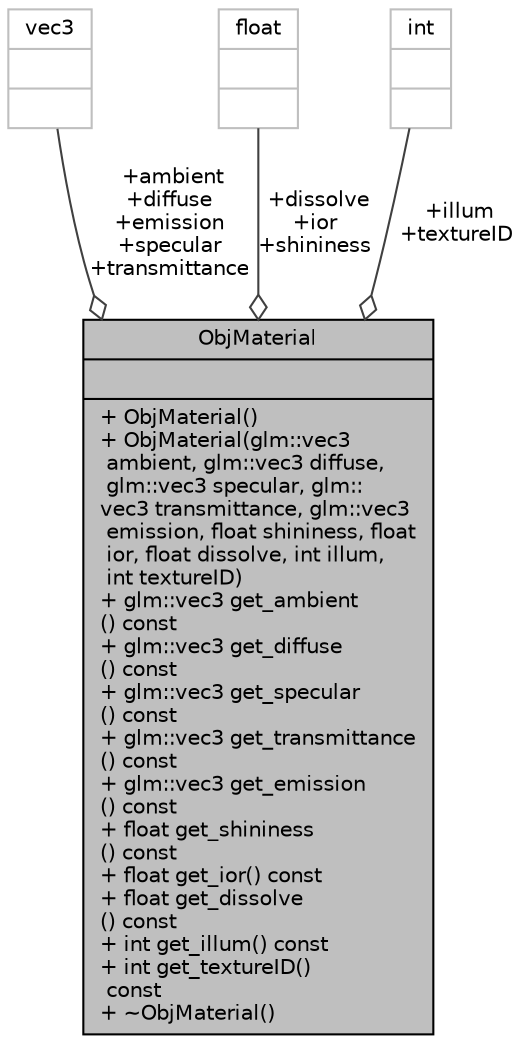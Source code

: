 digraph "ObjMaterial"
{
 // INTERACTIVE_SVG=YES
 // LATEX_PDF_SIZE
  bgcolor="transparent";
  edge [fontname="Helvetica",fontsize="10",labelfontname="Helvetica",labelfontsize="10"];
  node [fontname="Helvetica",fontsize="10",shape=record];
  Node1 [label="{ObjMaterial\n||+  ObjMaterial()\l+  ObjMaterial(glm::vec3\l ambient, glm::vec3 diffuse,\l glm::vec3 specular, glm::\lvec3 transmittance, glm::vec3\l emission, float shininess, float\l ior, float dissolve, int illum,\l int textureID)\l+ glm::vec3 get_ambient\l() const\l+ glm::vec3 get_diffuse\l() const\l+ glm::vec3 get_specular\l() const\l+ glm::vec3 get_transmittance\l() const\l+ glm::vec3 get_emission\l() const\l+ float get_shininess\l() const\l+ float get_ior() const\l+ float get_dissolve\l() const\l+ int get_illum() const\l+ int get_textureID()\l const\l+  ~ObjMaterial()\l}",height=0.2,width=0.4,color="black", fillcolor="grey75", style="filled", fontcolor="black",tooltip=" "];
  Node2 -> Node1 [color="grey25",fontsize="10",style="solid",label=" +ambient\n+diffuse\n+emission\n+specular\n+transmittance" ,arrowhead="odiamond",fontname="Helvetica"];
  Node2 [label="{vec3\n||}",height=0.2,width=0.4,color="grey75",tooltip=" "];
  Node3 -> Node1 [color="grey25",fontsize="10",style="solid",label=" +dissolve\n+ior\n+shininess" ,arrowhead="odiamond",fontname="Helvetica"];
  Node3 [label="{float\n||}",height=0.2,width=0.4,color="grey75",tooltip=" "];
  Node4 -> Node1 [color="grey25",fontsize="10",style="solid",label=" +illum\n+textureID" ,arrowhead="odiamond",fontname="Helvetica"];
  Node4 [label="{int\n||}",height=0.2,width=0.4,color="grey75",tooltip=" "];
}

